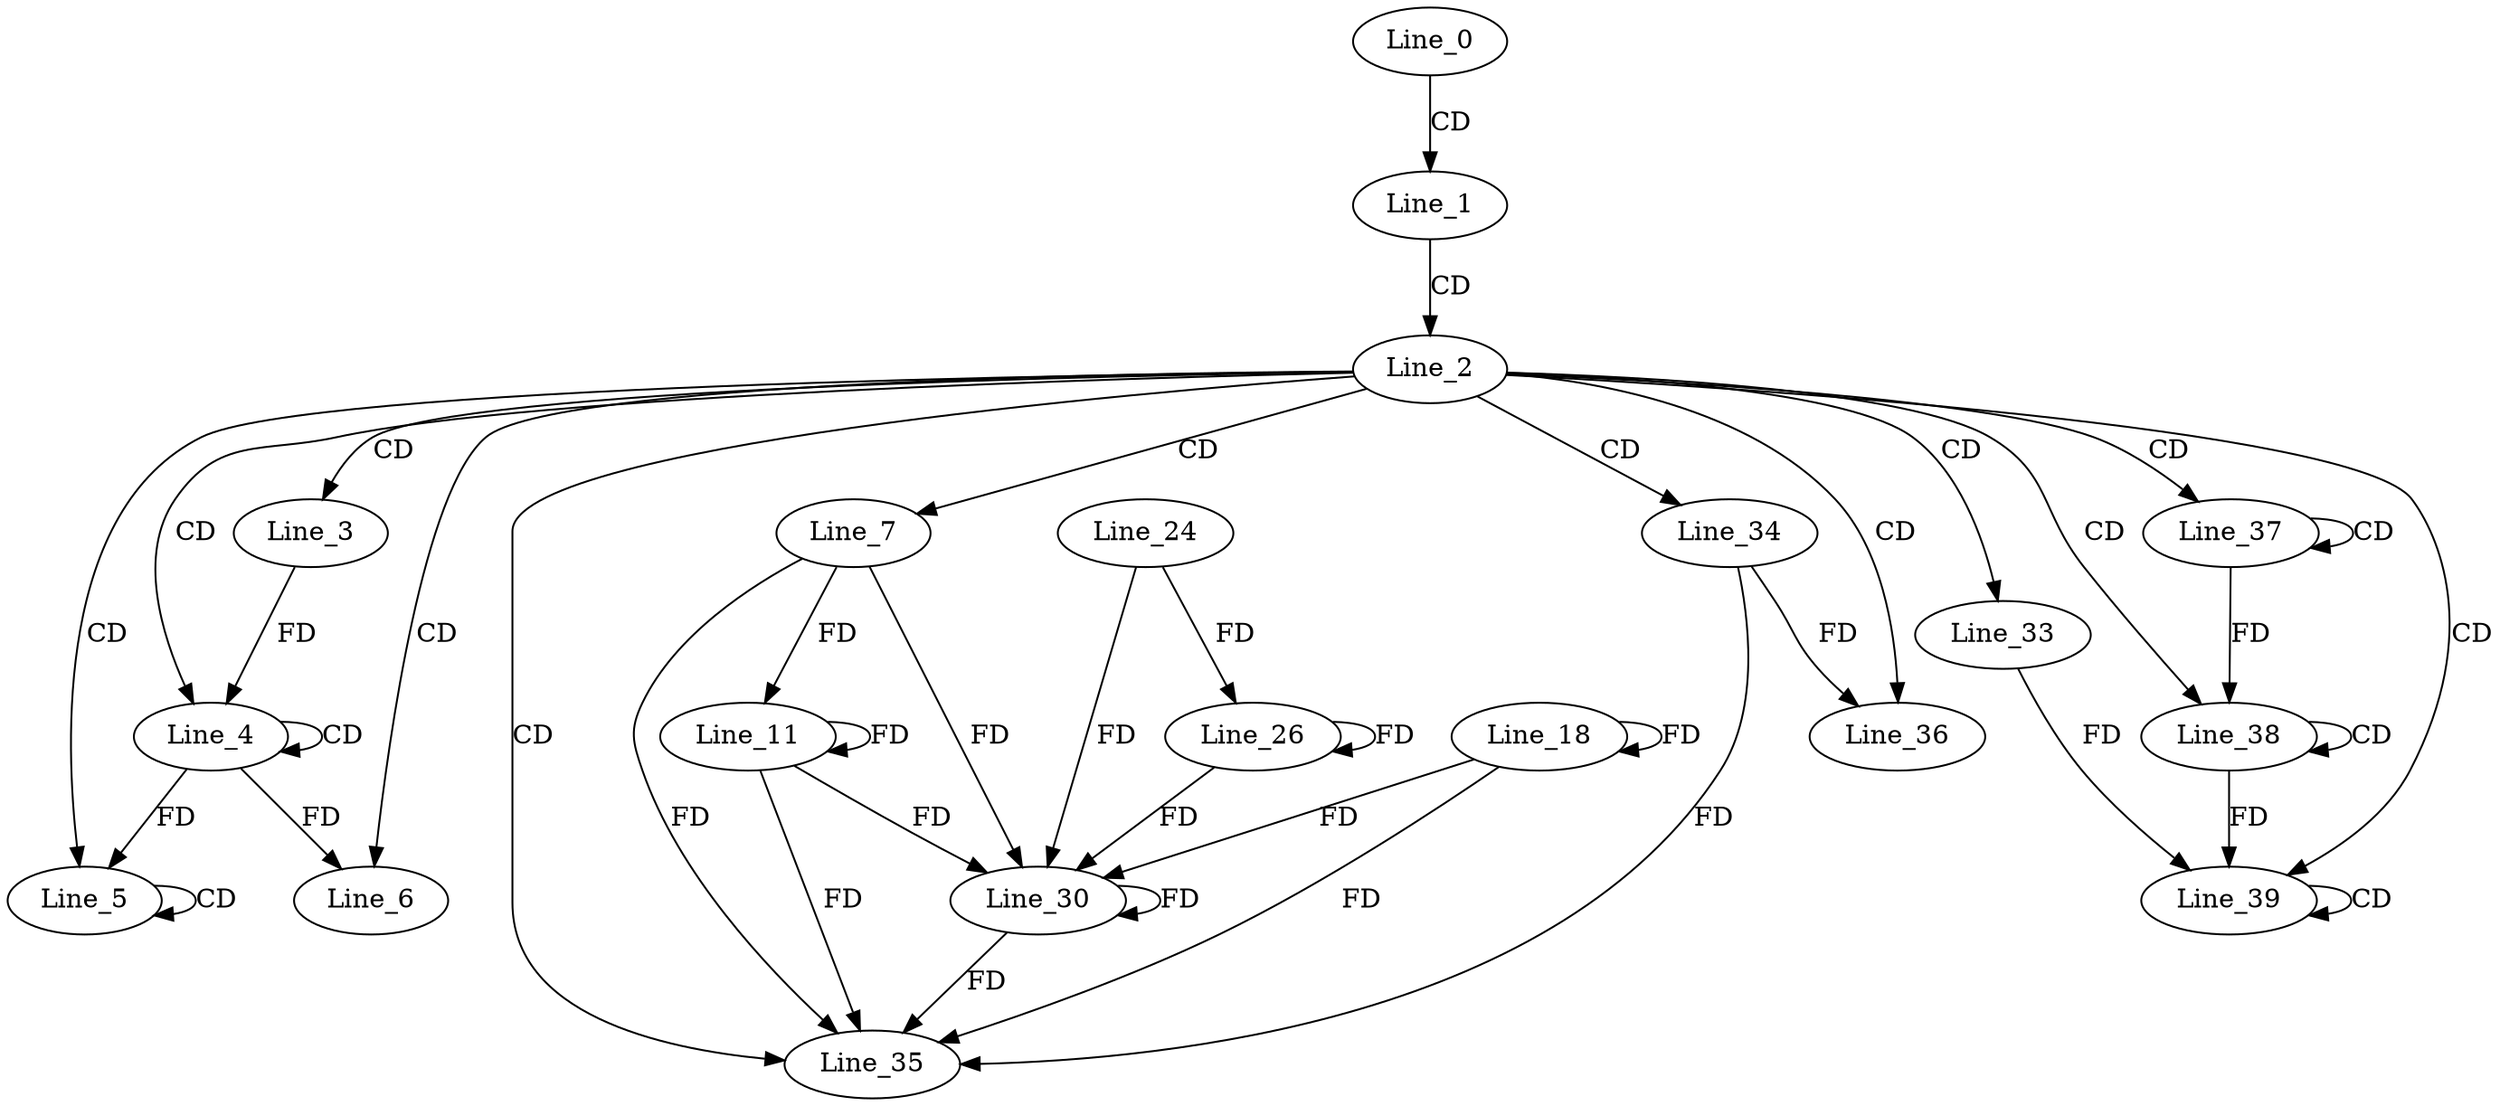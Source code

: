 digraph G {
  Line_0;
  Line_1;
  Line_2;
  Line_3;
  Line_4;
  Line_4;
  Line_5;
  Line_5;
  Line_5;
  Line_6;
  Line_6;
  Line_7;
  Line_11;
  Line_11;
  Line_18;
  Line_18;
  Line_24;
  Line_26;
  Line_26;
  Line_30;
  Line_30;
  Line_30;
  Line_33;
  Line_34;
  Line_35;
  Line_36;
  Line_37;
  Line_37;
  Line_38;
  Line_38;
  Line_39;
  Line_39;
  Line_0 -> Line_1 [ label="CD" ];
  Line_1 -> Line_2 [ label="CD" ];
  Line_2 -> Line_3 [ label="CD" ];
  Line_2 -> Line_4 [ label="CD" ];
  Line_4 -> Line_4 [ label="CD" ];
  Line_3 -> Line_4 [ label="FD" ];
  Line_2 -> Line_5 [ label="CD" ];
  Line_5 -> Line_5 [ label="CD" ];
  Line_4 -> Line_5 [ label="FD" ];
  Line_2 -> Line_6 [ label="CD" ];
  Line_4 -> Line_6 [ label="FD" ];
  Line_2 -> Line_7 [ label="CD" ];
  Line_7 -> Line_11 [ label="FD" ];
  Line_11 -> Line_11 [ label="FD" ];
  Line_18 -> Line_18 [ label="FD" ];
  Line_24 -> Line_26 [ label="FD" ];
  Line_26 -> Line_26 [ label="FD" ];
  Line_7 -> Line_30 [ label="FD" ];
  Line_11 -> Line_30 [ label="FD" ];
  Line_18 -> Line_30 [ label="FD" ];
  Line_30 -> Line_30 [ label="FD" ];
  Line_24 -> Line_30 [ label="FD" ];
  Line_26 -> Line_30 [ label="FD" ];
  Line_2 -> Line_33 [ label="CD" ];
  Line_2 -> Line_34 [ label="CD" ];
  Line_2 -> Line_35 [ label="CD" ];
  Line_34 -> Line_35 [ label="FD" ];
  Line_7 -> Line_35 [ label="FD" ];
  Line_11 -> Line_35 [ label="FD" ];
  Line_18 -> Line_35 [ label="FD" ];
  Line_30 -> Line_35 [ label="FD" ];
  Line_2 -> Line_36 [ label="CD" ];
  Line_34 -> Line_36 [ label="FD" ];
  Line_2 -> Line_37 [ label="CD" ];
  Line_37 -> Line_37 [ label="CD" ];
  Line_2 -> Line_38 [ label="CD" ];
  Line_38 -> Line_38 [ label="CD" ];
  Line_37 -> Line_38 [ label="FD" ];
  Line_2 -> Line_39 [ label="CD" ];
  Line_39 -> Line_39 [ label="CD" ];
  Line_38 -> Line_39 [ label="FD" ];
  Line_33 -> Line_39 [ label="FD" ];
}
